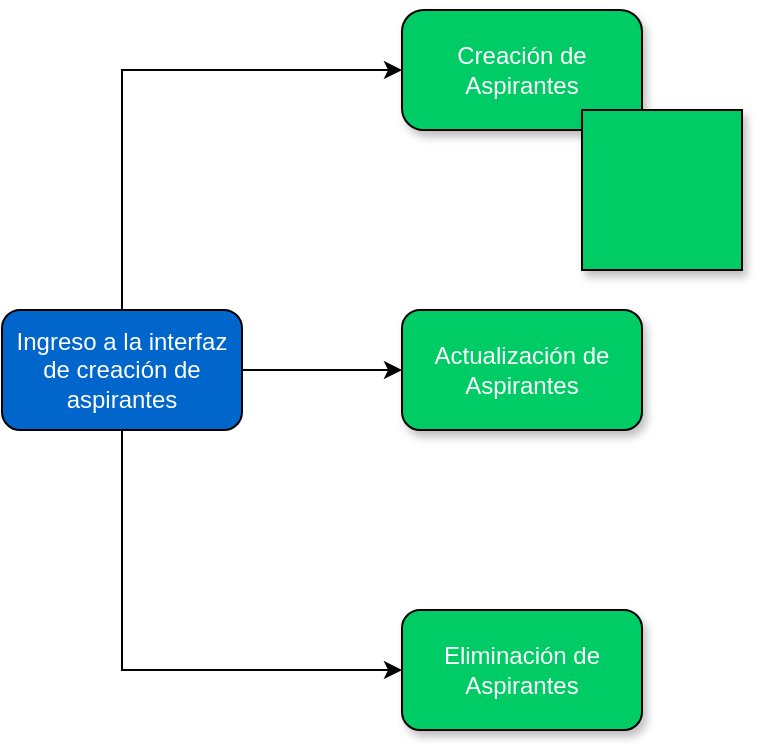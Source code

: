<mxfile version="15.5.1" type="github">
  <diagram id="uRxMmCMWEN8obnBWay-o" name="Page-1">
    <mxGraphModel dx="780" dy="453" grid="1" gridSize="10" guides="1" tooltips="1" connect="1" arrows="1" fold="1" page="1" pageScale="1" pageWidth="827" pageHeight="1169" math="0" shadow="0">
      <root>
        <mxCell id="0" />
        <mxCell id="1" parent="0" />
        <mxCell id="tYjzfDk_-xagTcZU8rG9-9" style="edgeStyle=orthogonalEdgeStyle;rounded=0;orthogonalLoop=1;jettySize=auto;html=1;fontColor=#FFFFFF;" edge="1" parent="1" source="tYjzfDk_-xagTcZU8rG9-1" target="tYjzfDk_-xagTcZU8rG9-4">
          <mxGeometry relative="1" as="geometry">
            <Array as="points">
              <mxPoint x="90" y="100" />
            </Array>
          </mxGeometry>
        </mxCell>
        <mxCell id="tYjzfDk_-xagTcZU8rG9-12" value="" style="edgeStyle=orthogonalEdgeStyle;rounded=0;orthogonalLoop=1;jettySize=auto;html=1;fontColor=#FFFFFF;" edge="1" parent="1" source="tYjzfDk_-xagTcZU8rG9-1" target="tYjzfDk_-xagTcZU8rG9-11">
          <mxGeometry relative="1" as="geometry" />
        </mxCell>
        <mxCell id="tYjzfDk_-xagTcZU8rG9-15" style="edgeStyle=orthogonalEdgeStyle;rounded=0;orthogonalLoop=1;jettySize=auto;html=1;fontColor=#FFFFFF;" edge="1" parent="1" source="tYjzfDk_-xagTcZU8rG9-1" target="tYjzfDk_-xagTcZU8rG9-13">
          <mxGeometry relative="1" as="geometry">
            <Array as="points">
              <mxPoint x="90" y="400" />
            </Array>
          </mxGeometry>
        </mxCell>
        <mxCell id="tYjzfDk_-xagTcZU8rG9-1" value="&lt;font color=&quot;#ffffff&quot;&gt;Ingreso a la interfaz de creación de aspirantes&lt;/font&gt;" style="rounded=1;whiteSpace=wrap;html=1;fillColor=#0066CC;" vertex="1" parent="1">
          <mxGeometry x="30" y="220" width="120" height="60" as="geometry" />
        </mxCell>
        <mxCell id="tYjzfDk_-xagTcZU8rG9-4" value="&lt;font color=&quot;#ffffff&quot;&gt;Creación de Aspirantes&lt;/font&gt;" style="whiteSpace=wrap;html=1;rounded=1;fillColor=#00CC66;shadow=1;arcSize=18;" vertex="1" parent="1">
          <mxGeometry x="230" y="70" width="120" height="60" as="geometry" />
        </mxCell>
        <mxCell id="tYjzfDk_-xagTcZU8rG9-11" value="&lt;font color=&quot;#ffffff&quot;&gt;Actualización de Aspirantes&lt;/font&gt;" style="whiteSpace=wrap;html=1;rounded=1;fillColor=#00CC66;shadow=1;" vertex="1" parent="1">
          <mxGeometry x="230" y="220" width="120" height="60" as="geometry" />
        </mxCell>
        <mxCell id="tYjzfDk_-xagTcZU8rG9-13" value="Eliminación de Aspirantes" style="rounded=1;whiteSpace=wrap;html=1;fontColor=#FFFFFF;fillColor=#00CC66;shadow=1;" vertex="1" parent="1">
          <mxGeometry x="230" y="370" width="120" height="60" as="geometry" />
        </mxCell>
        <mxCell id="tYjzfDk_-xagTcZU8rG9-19" value="" style="whiteSpace=wrap;html=1;aspect=fixed;shadow=1;fontColor=#FFFFFF;fillColor=#00CC66;" vertex="1" parent="1">
          <mxGeometry x="320" y="120" width="80" height="80" as="geometry" />
        </mxCell>
      </root>
    </mxGraphModel>
  </diagram>
</mxfile>
